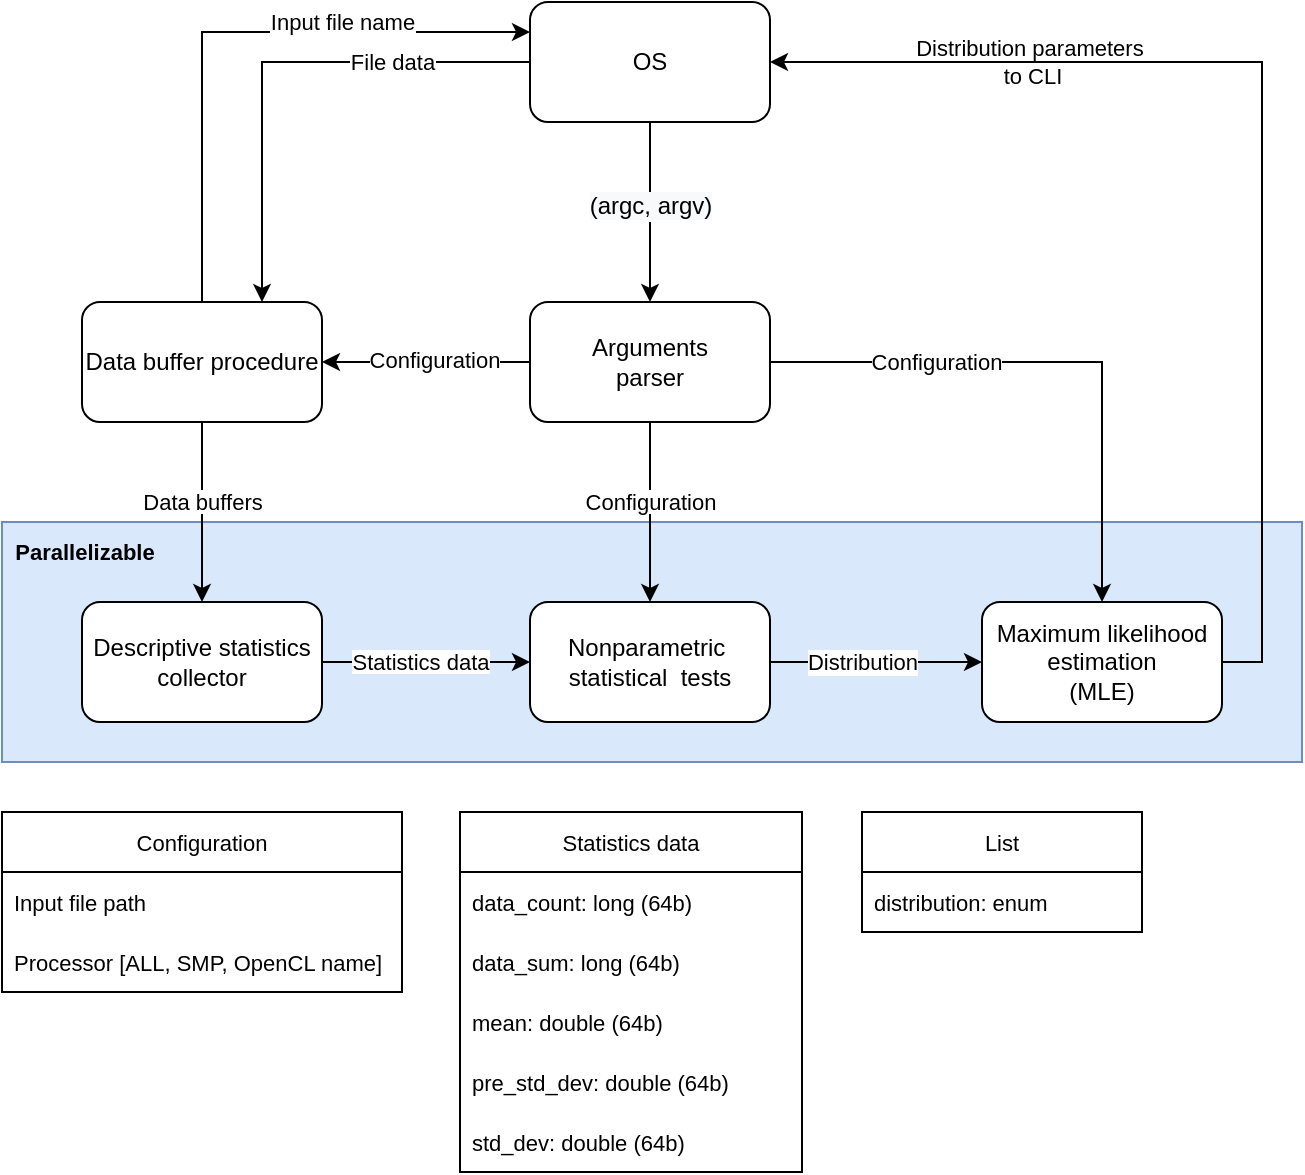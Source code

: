 <mxfile version="20.4.0" type="device"><diagram id="sl4EAWaGPNxC1VCdhT4_" name="Page-1"><mxGraphModel dx="1152" dy="630" grid="1" gridSize="10" guides="1" tooltips="1" connect="1" arrows="1" fold="1" page="1" pageScale="1" pageWidth="827" pageHeight="1169" math="0" shadow="0"><root><mxCell id="0"/><mxCell id="1" parent="0"/><mxCell id="YGbSjI6nQZKdbvIaQueD-22" value="" style="rounded=0;whiteSpace=wrap;html=1;labelBackgroundColor=#FFFFFF;fontSize=11;fillColor=#dae8fc;strokeColor=#6c8ebf;" vertex="1" parent="1"><mxGeometry x="90" y="320" width="650" height="120" as="geometry"/></mxCell><mxCell id="YGbSjI6nQZKdbvIaQueD-8" style="edgeStyle=orthogonalEdgeStyle;rounded=0;orthogonalLoop=1;jettySize=auto;html=1;entryX=0.5;entryY=0;entryDx=0;entryDy=0;" edge="1" parent="1" source="YGbSjI6nQZKdbvIaQueD-1" target="YGbSjI6nQZKdbvIaQueD-2"><mxGeometry relative="1" as="geometry"/></mxCell><mxCell id="YGbSjI6nQZKdbvIaQueD-9" value="&lt;span style=&quot;font-size: 12px; background-color: rgb(248, 249, 250);&quot;&gt;(argc, argv)&lt;/span&gt;" style="edgeLabel;html=1;align=center;verticalAlign=middle;resizable=0;points=[];" vertex="1" connectable="0" parent="YGbSjI6nQZKdbvIaQueD-8"><mxGeometry x="0.25" y="-2" relative="1" as="geometry"><mxPoint x="2" y="-15" as="offset"/></mxGeometry></mxCell><mxCell id="YGbSjI6nQZKdbvIaQueD-15" style="edgeStyle=orthogonalEdgeStyle;rounded=0;orthogonalLoop=1;jettySize=auto;html=1;exitX=0;exitY=0.5;exitDx=0;exitDy=0;entryX=0.75;entryY=0;entryDx=0;entryDy=0;" edge="1" parent="1" source="YGbSjI6nQZKdbvIaQueD-1" target="YGbSjI6nQZKdbvIaQueD-12"><mxGeometry relative="1" as="geometry"/></mxCell><mxCell id="YGbSjI6nQZKdbvIaQueD-17" value="&lt;font style=&quot;font-size: 11px;&quot;&gt;File data&lt;/font&gt;" style="edgeLabel;html=1;align=center;verticalAlign=middle;resizable=0;points=[];labelBackgroundColor=#FFFFFF;" vertex="1" connectable="0" parent="YGbSjI6nQZKdbvIaQueD-15"><mxGeometry x="-0.614" y="1" relative="1" as="geometry"><mxPoint x="-20" y="-1" as="offset"/></mxGeometry></mxCell><mxCell id="YGbSjI6nQZKdbvIaQueD-1" value="OS" style="rounded=1;whiteSpace=wrap;html=1;" vertex="1" parent="1"><mxGeometry x="354" y="60" width="120" height="60" as="geometry"/></mxCell><mxCell id="YGbSjI6nQZKdbvIaQueD-18" value="" style="edgeStyle=orthogonalEdgeStyle;rounded=0;orthogonalLoop=1;jettySize=auto;html=1;" edge="1" parent="1" source="YGbSjI6nQZKdbvIaQueD-2" target="YGbSjI6nQZKdbvIaQueD-12"><mxGeometry relative="1" as="geometry"/></mxCell><mxCell id="YGbSjI6nQZKdbvIaQueD-31" value="" style="edgeStyle=orthogonalEdgeStyle;rounded=0;orthogonalLoop=1;jettySize=auto;html=1;fontSize=11;" edge="1" parent="1" source="YGbSjI6nQZKdbvIaQueD-2" target="YGbSjI6nQZKdbvIaQueD-20"><mxGeometry relative="1" as="geometry"/></mxCell><mxCell id="YGbSjI6nQZKdbvIaQueD-32" style="edgeStyle=orthogonalEdgeStyle;rounded=0;orthogonalLoop=1;jettySize=auto;html=1;entryX=0.5;entryY=0;entryDx=0;entryDy=0;fontSize=11;" edge="1" parent="1" source="YGbSjI6nQZKdbvIaQueD-2" target="YGbSjI6nQZKdbvIaQueD-21"><mxGeometry relative="1" as="geometry"/></mxCell><mxCell id="YGbSjI6nQZKdbvIaQueD-2" value="Arguments&lt;br&gt;parser" style="rounded=1;whiteSpace=wrap;html=1;" vertex="1" parent="1"><mxGeometry x="354" y="210" width="120" height="60" as="geometry"/></mxCell><mxCell id="YGbSjI6nQZKdbvIaQueD-29" value="" style="edgeStyle=orthogonalEdgeStyle;rounded=0;orthogonalLoop=1;jettySize=auto;html=1;fontSize=11;" edge="1" parent="1" source="YGbSjI6nQZKdbvIaQueD-10" target="YGbSjI6nQZKdbvIaQueD-20"><mxGeometry relative="1" as="geometry"/></mxCell><mxCell id="YGbSjI6nQZKdbvIaQueD-10" value="Descriptive statistics&lt;br&gt;collector" style="rounded=1;whiteSpace=wrap;html=1;" vertex="1" parent="1"><mxGeometry x="130" y="360" width="120" height="60" as="geometry"/></mxCell><mxCell id="YGbSjI6nQZKdbvIaQueD-13" style="edgeStyle=orthogonalEdgeStyle;rounded=0;orthogonalLoop=1;jettySize=auto;html=1;exitX=0.5;exitY=0;exitDx=0;exitDy=0;entryX=0;entryY=0.25;entryDx=0;entryDy=0;" edge="1" parent="1" source="YGbSjI6nQZKdbvIaQueD-12" target="YGbSjI6nQZKdbvIaQueD-1"><mxGeometry relative="1" as="geometry"/></mxCell><mxCell id="YGbSjI6nQZKdbvIaQueD-14" value="&lt;font style=&quot;font-size: 11px;&quot;&gt;Input file name&lt;/font&gt;" style="edgeLabel;html=1;align=center;verticalAlign=middle;resizable=0;points=[];" vertex="1" connectable="0" parent="YGbSjI6nQZKdbvIaQueD-13"><mxGeometry x="-0.304" relative="1" as="geometry"><mxPoint x="70" y="-36" as="offset"/></mxGeometry></mxCell><mxCell id="YGbSjI6nQZKdbvIaQueD-27" style="edgeStyle=orthogonalEdgeStyle;rounded=0;orthogonalLoop=1;jettySize=auto;html=1;fontSize=11;" edge="1" parent="1" source="YGbSjI6nQZKdbvIaQueD-12" target="YGbSjI6nQZKdbvIaQueD-10"><mxGeometry relative="1" as="geometry"/></mxCell><mxCell id="YGbSjI6nQZKdbvIaQueD-12" value="Data buffer procedure" style="rounded=1;whiteSpace=wrap;html=1;" vertex="1" parent="1"><mxGeometry x="130" y="210" width="120" height="60" as="geometry"/></mxCell><mxCell id="YGbSjI6nQZKdbvIaQueD-19" value="&lt;font style=&quot;font-size: 11px; background-color: rgb(255, 255, 255);&quot;&gt;Configuration&lt;/font&gt;" style="text;html=1;align=center;verticalAlign=middle;resizable=0;points=[];autosize=1;strokeColor=none;fillColor=none;" vertex="1" parent="1"><mxGeometry x="261" y="224" width="90" height="30" as="geometry"/></mxCell><mxCell id="YGbSjI6nQZKdbvIaQueD-30" value="" style="edgeStyle=orthogonalEdgeStyle;rounded=0;orthogonalLoop=1;jettySize=auto;html=1;fontSize=11;" edge="1" parent="1" source="YGbSjI6nQZKdbvIaQueD-20" target="YGbSjI6nQZKdbvIaQueD-21"><mxGeometry relative="1" as="geometry"/></mxCell><mxCell id="YGbSjI6nQZKdbvIaQueD-39" value="Distribution" style="edgeLabel;html=1;align=center;verticalAlign=middle;resizable=0;points=[];fontSize=11;" vertex="1" connectable="0" parent="YGbSjI6nQZKdbvIaQueD-30"><mxGeometry x="-0.248" y="3" relative="1" as="geometry"><mxPoint x="6" y="3" as="offset"/></mxGeometry></mxCell><mxCell id="YGbSjI6nQZKdbvIaQueD-20" value="Nonparametric&amp;nbsp;&lt;br&gt;statistical&amp;nbsp; tests" style="rounded=1;whiteSpace=wrap;html=1;" vertex="1" parent="1"><mxGeometry x="354" y="360" width="120" height="60" as="geometry"/></mxCell><mxCell id="YGbSjI6nQZKdbvIaQueD-42" style="edgeStyle=orthogonalEdgeStyle;rounded=0;orthogonalLoop=1;jettySize=auto;html=1;entryX=1;entryY=0.5;entryDx=0;entryDy=0;fontSize=11;" edge="1" parent="1" source="YGbSjI6nQZKdbvIaQueD-21" target="YGbSjI6nQZKdbvIaQueD-1"><mxGeometry relative="1" as="geometry"><Array as="points"><mxPoint x="720" y="390"/><mxPoint x="720" y="90"/></Array></mxGeometry></mxCell><mxCell id="YGbSjI6nQZKdbvIaQueD-21" value="Maximum likelihood estimation&lt;br&gt;(MLE)" style="rounded=1;whiteSpace=wrap;html=1;" vertex="1" parent="1"><mxGeometry x="580" y="360" width="120" height="60" as="geometry"/></mxCell><mxCell id="YGbSjI6nQZKdbvIaQueD-28" value="&lt;span style=&quot;background-color: rgb(255, 255, 255);&quot;&gt;Data buffers&lt;/span&gt;" style="text;html=1;align=center;verticalAlign=middle;resizable=0;points=[];autosize=1;strokeColor=none;fillColor=none;fontSize=11;" vertex="1" parent="1"><mxGeometry x="150" y="295" width="80" height="30" as="geometry"/></mxCell><mxCell id="YGbSjI6nQZKdbvIaQueD-33" value="&lt;font style=&quot;font-size: 11px; background-color: rgb(255, 255, 255);&quot;&gt;Configuration&lt;/font&gt;" style="text;html=1;align=center;verticalAlign=middle;resizable=0;points=[];autosize=1;strokeColor=none;fillColor=none;" vertex="1" parent="1"><mxGeometry x="512" y="225" width="90" height="30" as="geometry"/></mxCell><mxCell id="YGbSjI6nQZKdbvIaQueD-37" value="&lt;font style=&quot;font-size: 11px; background-color: rgb(255, 255, 255);&quot;&gt;Configuration&lt;/font&gt;" style="text;html=1;align=center;verticalAlign=middle;resizable=0;points=[];autosize=1;strokeColor=none;fillColor=none;" vertex="1" parent="1"><mxGeometry x="369" y="295" width="90" height="30" as="geometry"/></mxCell><mxCell id="YGbSjI6nQZKdbvIaQueD-40" value="&lt;span style=&quot;background-color: rgb(255, 255, 255);&quot;&gt;Statistics data&lt;/span&gt;" style="text;html=1;align=center;verticalAlign=middle;resizable=0;points=[];autosize=1;strokeColor=none;fillColor=none;fontSize=11;" vertex="1" parent="1"><mxGeometry x="254" y="375" width="90" height="30" as="geometry"/></mxCell><mxCell id="YGbSjI6nQZKdbvIaQueD-23" value="Parallelizable" style="text;html=1;strokeColor=none;fillColor=none;align=center;verticalAlign=middle;whiteSpace=wrap;rounded=0;labelBackgroundColor=none;fontSize=11;fontStyle=1" vertex="1" parent="1"><mxGeometry x="90" y="320" width="83.33" height="30" as="geometry"/></mxCell><mxCell id="YGbSjI6nQZKdbvIaQueD-43" value="&lt;span style=&quot;background-color: rgb(255, 255, 255);&quot;&gt;Distribution parameters&amp;nbsp;&lt;br&gt;to CLI&lt;/span&gt;" style="text;html=1;align=center;verticalAlign=middle;resizable=0;points=[];autosize=1;strokeColor=none;fillColor=none;fontSize=11;" vertex="1" parent="1"><mxGeometry x="535" y="70" width="140" height="40" as="geometry"/></mxCell><mxCell id="YGbSjI6nQZKdbvIaQueD-52" value="Configuration" style="swimlane;fontStyle=0;childLayout=stackLayout;horizontal=1;startSize=30;horizontalStack=0;resizeParent=1;resizeParentMax=0;resizeLast=0;collapsible=1;marginBottom=0;labelBackgroundColor=#FFFFFF;fontSize=11;" vertex="1" parent="1"><mxGeometry x="90" y="465" width="200" height="90" as="geometry"/></mxCell><mxCell id="YGbSjI6nQZKdbvIaQueD-53" value="Input file path" style="text;strokeColor=none;fillColor=none;align=left;verticalAlign=middle;spacingLeft=4;spacingRight=4;overflow=hidden;points=[[0,0.5],[1,0.5]];portConstraint=eastwest;rotatable=0;labelBackgroundColor=#FFFFFF;fontSize=11;" vertex="1" parent="YGbSjI6nQZKdbvIaQueD-52"><mxGeometry y="30" width="200" height="30" as="geometry"/></mxCell><mxCell id="YGbSjI6nQZKdbvIaQueD-54" value="Processor [ALL, SMP, OpenCL name]" style="text;strokeColor=none;fillColor=none;align=left;verticalAlign=middle;spacingLeft=4;spacingRight=4;overflow=hidden;points=[[0,0.5],[1,0.5]];portConstraint=eastwest;rotatable=0;labelBackgroundColor=#FFFFFF;fontSize=11;" vertex="1" parent="YGbSjI6nQZKdbvIaQueD-52"><mxGeometry y="60" width="200" height="30" as="geometry"/></mxCell><mxCell id="YGbSjI6nQZKdbvIaQueD-60" value="Statistics data" style="swimlane;fontStyle=0;childLayout=stackLayout;horizontal=1;startSize=30;horizontalStack=0;resizeParent=1;resizeParentMax=0;resizeLast=0;collapsible=1;marginBottom=0;labelBackgroundColor=#FFFFFF;fontSize=11;" vertex="1" parent="1"><mxGeometry x="319" y="465" width="171" height="180" as="geometry"><mxRectangle x="319" y="465" width="110" height="30" as="alternateBounds"/></mxGeometry></mxCell><mxCell id="YGbSjI6nQZKdbvIaQueD-61" value="data_count: long (64b)" style="text;strokeColor=none;fillColor=none;align=left;verticalAlign=middle;spacingLeft=4;spacingRight=4;overflow=hidden;points=[[0,0.5],[1,0.5]];portConstraint=eastwest;rotatable=0;labelBackgroundColor=#FFFFFF;fontSize=11;" vertex="1" parent="YGbSjI6nQZKdbvIaQueD-60"><mxGeometry y="30" width="171" height="30" as="geometry"/></mxCell><mxCell id="YGbSjI6nQZKdbvIaQueD-62" value="data_sum: long (64b)" style="text;strokeColor=none;fillColor=none;align=left;verticalAlign=middle;spacingLeft=4;spacingRight=4;overflow=hidden;points=[[0,0.5],[1,0.5]];portConstraint=eastwest;rotatable=0;labelBackgroundColor=#FFFFFF;fontSize=11;" vertex="1" parent="YGbSjI6nQZKdbvIaQueD-60"><mxGeometry y="60" width="171" height="30" as="geometry"/></mxCell><mxCell id="YGbSjI6nQZKdbvIaQueD-63" value="mean: double (64b)" style="text;strokeColor=none;fillColor=none;align=left;verticalAlign=middle;spacingLeft=4;spacingRight=4;overflow=hidden;points=[[0,0.5],[1,0.5]];portConstraint=eastwest;rotatable=0;labelBackgroundColor=#FFFFFF;fontSize=11;" vertex="1" parent="YGbSjI6nQZKdbvIaQueD-60"><mxGeometry y="90" width="171" height="30" as="geometry"/></mxCell><mxCell id="YGbSjI6nQZKdbvIaQueD-67" value="pre_std_dev: double (64b)" style="text;strokeColor=none;fillColor=none;align=left;verticalAlign=middle;spacingLeft=4;spacingRight=4;overflow=hidden;points=[[0,0.5],[1,0.5]];portConstraint=eastwest;rotatable=0;labelBackgroundColor=#FFFFFF;fontSize=11;" vertex="1" parent="YGbSjI6nQZKdbvIaQueD-60"><mxGeometry y="120" width="171" height="30" as="geometry"/></mxCell><mxCell id="YGbSjI6nQZKdbvIaQueD-66" value="std_dev: double (64b)" style="text;strokeColor=none;fillColor=none;align=left;verticalAlign=middle;spacingLeft=4;spacingRight=4;overflow=hidden;points=[[0,0.5],[1,0.5]];portConstraint=eastwest;rotatable=0;labelBackgroundColor=#FFFFFF;fontSize=11;" vertex="1" parent="YGbSjI6nQZKdbvIaQueD-60"><mxGeometry y="150" width="171" height="30" as="geometry"/></mxCell><mxCell id="YGbSjI6nQZKdbvIaQueD-68" value="List" style="swimlane;fontStyle=0;childLayout=stackLayout;horizontal=1;startSize=30;horizontalStack=0;resizeParent=1;resizeParentMax=0;resizeLast=0;collapsible=1;marginBottom=0;labelBackgroundColor=#FFFFFF;fontSize=11;" vertex="1" parent="1"><mxGeometry x="520" y="465" width="140" height="60" as="geometry"/></mxCell><mxCell id="YGbSjI6nQZKdbvIaQueD-69" value="distribution: enum " style="text;strokeColor=none;fillColor=none;align=left;verticalAlign=middle;spacingLeft=4;spacingRight=4;overflow=hidden;points=[[0,0.5],[1,0.5]];portConstraint=eastwest;rotatable=0;labelBackgroundColor=#FFFFFF;fontSize=11;" vertex="1" parent="YGbSjI6nQZKdbvIaQueD-68"><mxGeometry y="30" width="140" height="30" as="geometry"/></mxCell></root></mxGraphModel></diagram></mxfile>